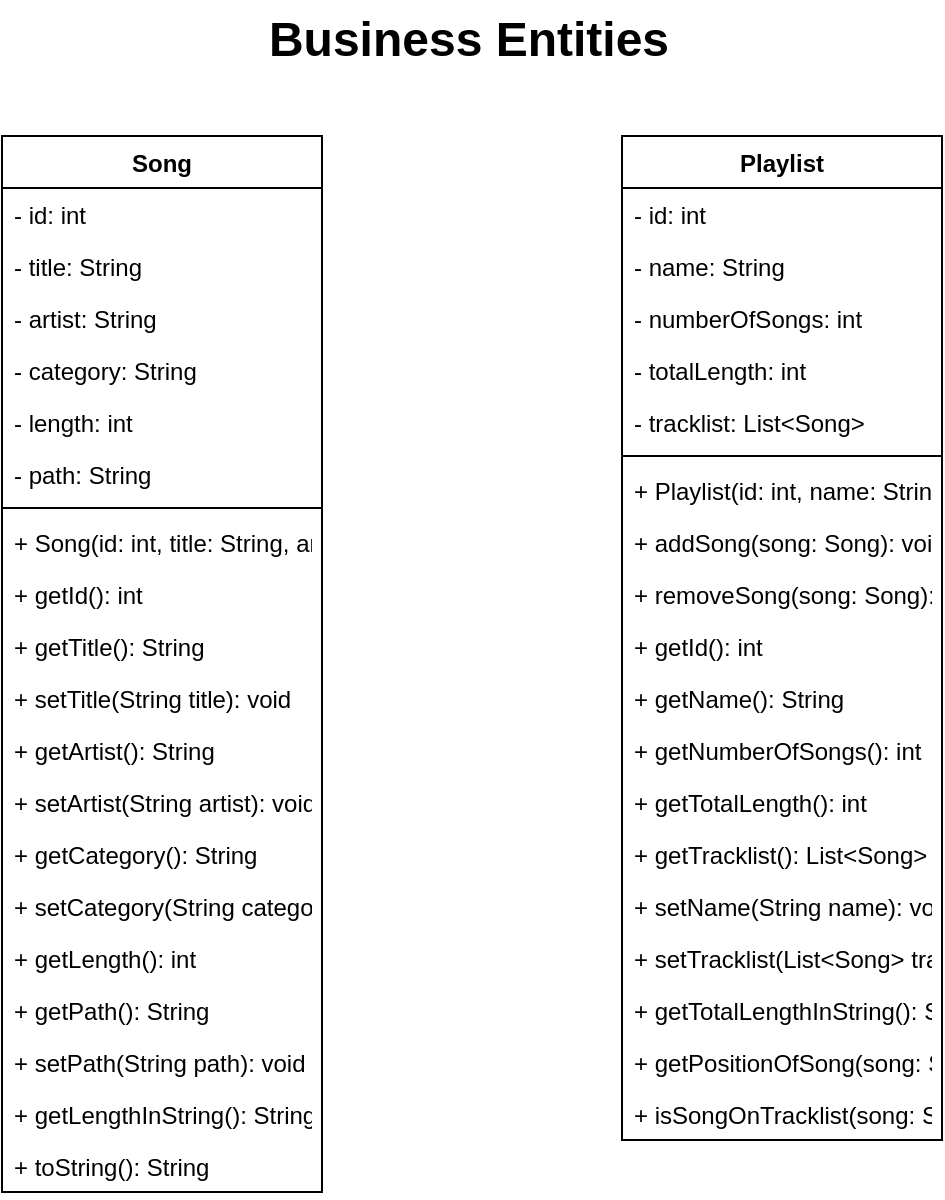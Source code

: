 <mxfile version="12.4.1" type="device" pages="1"><diagram id="JQYvlx9lMwVVDKHCudrQ" name="Page-1"><mxGraphModel dx="868" dy="471" grid="1" gridSize="10" guides="1" tooltips="1" connect="1" arrows="1" fold="1" page="1" pageScale="1" pageWidth="827" pageHeight="1169" math="0" shadow="0"><root><mxCell id="0"/><mxCell id="1" parent="0"/><mxCell id="7lrk87-InhXT2wYnmWgB-5" value="Playlist" style="swimlane;fontStyle=1;align=center;verticalAlign=top;childLayout=stackLayout;horizontal=1;startSize=26;horizontalStack=0;resizeParent=1;resizeParentMax=0;resizeLast=0;collapsible=1;marginBottom=0;" parent="1" vertex="1"><mxGeometry x="490" y="108" width="160" height="502" as="geometry"/></mxCell><mxCell id="7lrk87-InhXT2wYnmWgB-6" value="- id: int" style="text;strokeColor=none;fillColor=none;align=left;verticalAlign=top;spacingLeft=4;spacingRight=4;overflow=hidden;rotatable=0;points=[[0,0.5],[1,0.5]];portConstraint=eastwest;" parent="7lrk87-InhXT2wYnmWgB-5" vertex="1"><mxGeometry y="26" width="160" height="26" as="geometry"/></mxCell><mxCell id="7lrk87-InhXT2wYnmWgB-35" value="- name: String" style="text;strokeColor=none;fillColor=none;align=left;verticalAlign=top;spacingLeft=4;spacingRight=4;overflow=hidden;rotatable=0;points=[[0,0.5],[1,0.5]];portConstraint=eastwest;" parent="7lrk87-InhXT2wYnmWgB-5" vertex="1"><mxGeometry y="52" width="160" height="26" as="geometry"/></mxCell><mxCell id="7lrk87-InhXT2wYnmWgB-37" value="- numberOfSongs: int" style="text;strokeColor=none;fillColor=none;align=left;verticalAlign=top;spacingLeft=4;spacingRight=4;overflow=hidden;rotatable=0;points=[[0,0.5],[1,0.5]];portConstraint=eastwest;" parent="7lrk87-InhXT2wYnmWgB-5" vertex="1"><mxGeometry y="78" width="160" height="26" as="geometry"/></mxCell><mxCell id="7lrk87-InhXT2wYnmWgB-36" value="- totalLength: int" style="text;strokeColor=none;fillColor=none;align=left;verticalAlign=top;spacingLeft=4;spacingRight=4;overflow=hidden;rotatable=0;points=[[0,0.5],[1,0.5]];portConstraint=eastwest;" parent="7lrk87-InhXT2wYnmWgB-5" vertex="1"><mxGeometry y="104" width="160" height="26" as="geometry"/></mxCell><mxCell id="7lrk87-InhXT2wYnmWgB-34" value="- tracklist: List&lt;Song&gt;" style="text;strokeColor=none;fillColor=none;align=left;verticalAlign=top;spacingLeft=4;spacingRight=4;overflow=hidden;rotatable=0;points=[[0,0.5],[1,0.5]];portConstraint=eastwest;" parent="7lrk87-InhXT2wYnmWgB-5" vertex="1"><mxGeometry y="130" width="160" height="26" as="geometry"/></mxCell><mxCell id="7lrk87-InhXT2wYnmWgB-7" value="" style="line;strokeWidth=1;fillColor=none;align=left;verticalAlign=middle;spacingTop=-1;spacingLeft=3;spacingRight=3;rotatable=0;labelPosition=right;points=[];portConstraint=eastwest;" parent="7lrk87-InhXT2wYnmWgB-5" vertex="1"><mxGeometry y="156" width="160" height="8" as="geometry"/></mxCell><mxCell id="7lrk87-InhXT2wYnmWgB-8" value="+ Playlist(id: int, name: String)" style="text;strokeColor=none;fillColor=none;align=left;verticalAlign=top;spacingLeft=4;spacingRight=4;overflow=hidden;rotatable=0;points=[[0,0.5],[1,0.5]];portConstraint=eastwest;" parent="7lrk87-InhXT2wYnmWgB-5" vertex="1"><mxGeometry y="164" width="160" height="26" as="geometry"/></mxCell><mxCell id="7lrk87-InhXT2wYnmWgB-38" value="+ addSong(song: Song): void" style="text;strokeColor=none;fillColor=none;align=left;verticalAlign=top;spacingLeft=4;spacingRight=4;overflow=hidden;rotatable=0;points=[[0,0.5],[1,0.5]];portConstraint=eastwest;" parent="7lrk87-InhXT2wYnmWgB-5" vertex="1"><mxGeometry y="190" width="160" height="26" as="geometry"/></mxCell><mxCell id="7lrk87-InhXT2wYnmWgB-39" value="+ removeSong(song: Song): void" style="text;strokeColor=none;fillColor=none;align=left;verticalAlign=top;spacingLeft=4;spacingRight=4;overflow=hidden;rotatable=0;points=[[0,0.5],[1,0.5]];portConstraint=eastwest;" parent="7lrk87-InhXT2wYnmWgB-5" vertex="1"><mxGeometry y="216" width="160" height="26" as="geometry"/></mxCell><mxCell id="7lrk87-InhXT2wYnmWgB-40" value="+ getId(): int" style="text;strokeColor=none;fillColor=none;align=left;verticalAlign=top;spacingLeft=4;spacingRight=4;overflow=hidden;rotatable=0;points=[[0,0.5],[1,0.5]];portConstraint=eastwest;" parent="7lrk87-InhXT2wYnmWgB-5" vertex="1"><mxGeometry y="242" width="160" height="26" as="geometry"/></mxCell><mxCell id="7lrk87-InhXT2wYnmWgB-41" value="+ getName(): String" style="text;strokeColor=none;fillColor=none;align=left;verticalAlign=top;spacingLeft=4;spacingRight=4;overflow=hidden;rotatable=0;points=[[0,0.5],[1,0.5]];portConstraint=eastwest;" parent="7lrk87-InhXT2wYnmWgB-5" vertex="1"><mxGeometry y="268" width="160" height="26" as="geometry"/></mxCell><mxCell id="7lrk87-InhXT2wYnmWgB-42" value="+ getNumberOfSongs(): int" style="text;strokeColor=none;fillColor=none;align=left;verticalAlign=top;spacingLeft=4;spacingRight=4;overflow=hidden;rotatable=0;points=[[0,0.5],[1,0.5]];portConstraint=eastwest;" parent="7lrk87-InhXT2wYnmWgB-5" vertex="1"><mxGeometry y="294" width="160" height="26" as="geometry"/></mxCell><mxCell id="7lrk87-InhXT2wYnmWgB-43" value="+ getTotalLength(): int" style="text;strokeColor=none;fillColor=none;align=left;verticalAlign=top;spacingLeft=4;spacingRight=4;overflow=hidden;rotatable=0;points=[[0,0.5],[1,0.5]];portConstraint=eastwest;" parent="7lrk87-InhXT2wYnmWgB-5" vertex="1"><mxGeometry y="320" width="160" height="26" as="geometry"/></mxCell><mxCell id="7lrk87-InhXT2wYnmWgB-44" value="+ getTracklist(): List&lt;Song&gt;" style="text;strokeColor=none;fillColor=none;align=left;verticalAlign=top;spacingLeft=4;spacingRight=4;overflow=hidden;rotatable=0;points=[[0,0.5],[1,0.5]];portConstraint=eastwest;" parent="7lrk87-InhXT2wYnmWgB-5" vertex="1"><mxGeometry y="346" width="160" height="26" as="geometry"/></mxCell><mxCell id="7lrk87-InhXT2wYnmWgB-45" value="+ setName(String name): void" style="text;strokeColor=none;fillColor=none;align=left;verticalAlign=top;spacingLeft=4;spacingRight=4;overflow=hidden;rotatable=0;points=[[0,0.5],[1,0.5]];portConstraint=eastwest;" parent="7lrk87-InhXT2wYnmWgB-5" vertex="1"><mxGeometry y="372" width="160" height="26" as="geometry"/></mxCell><mxCell id="7lrk87-InhXT2wYnmWgB-46" value="+ setTracklist(List&lt;Song&gt; tracklist): void" style="text;strokeColor=none;fillColor=none;align=left;verticalAlign=top;spacingLeft=4;spacingRight=4;overflow=hidden;rotatable=0;points=[[0,0.5],[1,0.5]];portConstraint=eastwest;" parent="7lrk87-InhXT2wYnmWgB-5" vertex="1"><mxGeometry y="398" width="160" height="26" as="geometry"/></mxCell><mxCell id="7lrk87-InhXT2wYnmWgB-47" value="+ getTotalLengthInString(): String" style="text;strokeColor=none;fillColor=none;align=left;verticalAlign=top;spacingLeft=4;spacingRight=4;overflow=hidden;rotatable=0;points=[[0,0.5],[1,0.5]];portConstraint=eastwest;" parent="7lrk87-InhXT2wYnmWgB-5" vertex="1"><mxGeometry y="424" width="160" height="26" as="geometry"/></mxCell><mxCell id="7lrk87-InhXT2wYnmWgB-48" value="+ getPositionOfSong(song: Song): int" style="text;strokeColor=none;fillColor=none;align=left;verticalAlign=top;spacingLeft=4;spacingRight=4;overflow=hidden;rotatable=0;points=[[0,0.5],[1,0.5]];portConstraint=eastwest;" parent="7lrk87-InhXT2wYnmWgB-5" vertex="1"><mxGeometry y="450" width="160" height="26" as="geometry"/></mxCell><mxCell id="7lrk87-InhXT2wYnmWgB-49" value="+ isSongOnTracklist(song: Song): boolean" style="text;strokeColor=none;fillColor=none;align=left;verticalAlign=top;spacingLeft=4;spacingRight=4;overflow=hidden;rotatable=0;points=[[0,0.5],[1,0.5]];portConstraint=eastwest;" parent="7lrk87-InhXT2wYnmWgB-5" vertex="1"><mxGeometry y="476" width="160" height="26" as="geometry"/></mxCell><mxCell id="7lrk87-InhXT2wYnmWgB-13" value="Song" style="swimlane;fontStyle=1;align=center;verticalAlign=top;childLayout=stackLayout;horizontal=1;startSize=26;horizontalStack=0;resizeParent=1;resizeParentMax=0;resizeLast=0;collapsible=1;marginBottom=0;" parent="1" vertex="1"><mxGeometry x="180" y="108" width="160" height="528" as="geometry"/></mxCell><mxCell id="7lrk87-InhXT2wYnmWgB-14" value="- id: int" style="text;strokeColor=none;fillColor=none;align=left;verticalAlign=top;spacingLeft=4;spacingRight=4;overflow=hidden;rotatable=0;points=[[0,0.5],[1,0.5]];portConstraint=eastwest;" parent="7lrk87-InhXT2wYnmWgB-13" vertex="1"><mxGeometry y="26" width="160" height="26" as="geometry"/></mxCell><mxCell id="7lrk87-InhXT2wYnmWgB-17" value="- title: String" style="text;strokeColor=none;fillColor=none;align=left;verticalAlign=top;spacingLeft=4;spacingRight=4;overflow=hidden;rotatable=0;points=[[0,0.5],[1,0.5]];portConstraint=eastwest;" parent="7lrk87-InhXT2wYnmWgB-13" vertex="1"><mxGeometry y="52" width="160" height="26" as="geometry"/></mxCell><mxCell id="7lrk87-InhXT2wYnmWgB-20" value="- artist: String" style="text;strokeColor=none;fillColor=none;align=left;verticalAlign=top;spacingLeft=4;spacingRight=4;overflow=hidden;rotatable=0;points=[[0,0.5],[1,0.5]];portConstraint=eastwest;" parent="7lrk87-InhXT2wYnmWgB-13" vertex="1"><mxGeometry y="78" width="160" height="26" as="geometry"/></mxCell><mxCell id="7lrk87-InhXT2wYnmWgB-21" value="- category: String" style="text;strokeColor=none;fillColor=none;align=left;verticalAlign=top;spacingLeft=4;spacingRight=4;overflow=hidden;rotatable=0;points=[[0,0.5],[1,0.5]];portConstraint=eastwest;" parent="7lrk87-InhXT2wYnmWgB-13" vertex="1"><mxGeometry y="104" width="160" height="26" as="geometry"/></mxCell><mxCell id="7lrk87-InhXT2wYnmWgB-19" value="- length: int" style="text;strokeColor=none;fillColor=none;align=left;verticalAlign=top;spacingLeft=4;spacingRight=4;overflow=hidden;rotatable=0;points=[[0,0.5],[1,0.5]];portConstraint=eastwest;" parent="7lrk87-InhXT2wYnmWgB-13" vertex="1"><mxGeometry y="130" width="160" height="26" as="geometry"/></mxCell><mxCell id="7lrk87-InhXT2wYnmWgB-18" value="- path: String" style="text;strokeColor=none;fillColor=none;align=left;verticalAlign=top;spacingLeft=4;spacingRight=4;overflow=hidden;rotatable=0;points=[[0,0.5],[1,0.5]];portConstraint=eastwest;" parent="7lrk87-InhXT2wYnmWgB-13" vertex="1"><mxGeometry y="156" width="160" height="26" as="geometry"/></mxCell><mxCell id="7lrk87-InhXT2wYnmWgB-15" value="" style="line;strokeWidth=1;fillColor=none;align=left;verticalAlign=middle;spacingTop=-1;spacingLeft=3;spacingRight=3;rotatable=0;labelPosition=right;points=[];portConstraint=eastwest;" parent="7lrk87-InhXT2wYnmWgB-13" vertex="1"><mxGeometry y="182" width="160" height="8" as="geometry"/></mxCell><mxCell id="7lrk87-InhXT2wYnmWgB-16" value="+ Song(id: int, title: String, artist: String, length: int, path: String)" style="text;strokeColor=none;fillColor=none;align=left;verticalAlign=top;spacingLeft=4;spacingRight=4;overflow=hidden;rotatable=0;points=[[0,0.5],[1,0.5]];portConstraint=eastwest;" parent="7lrk87-InhXT2wYnmWgB-13" vertex="1"><mxGeometry y="190" width="160" height="26" as="geometry"/></mxCell><mxCell id="7lrk87-InhXT2wYnmWgB-22" value="+ getId(): int" style="text;strokeColor=none;fillColor=none;align=left;verticalAlign=top;spacingLeft=4;spacingRight=4;overflow=hidden;rotatable=0;points=[[0,0.5],[1,0.5]];portConstraint=eastwest;" parent="7lrk87-InhXT2wYnmWgB-13" vertex="1"><mxGeometry y="216" width="160" height="26" as="geometry"/></mxCell><mxCell id="7lrk87-InhXT2wYnmWgB-23" value="+ getTitle(): String" style="text;strokeColor=none;fillColor=none;align=left;verticalAlign=top;spacingLeft=4;spacingRight=4;overflow=hidden;rotatable=0;points=[[0,0.5],[1,0.5]];portConstraint=eastwest;" parent="7lrk87-InhXT2wYnmWgB-13" vertex="1"><mxGeometry y="242" width="160" height="26" as="geometry"/></mxCell><mxCell id="7lrk87-InhXT2wYnmWgB-24" value="+ setTitle(String title): void" style="text;strokeColor=none;fillColor=none;align=left;verticalAlign=top;spacingLeft=4;spacingRight=4;overflow=hidden;rotatable=0;points=[[0,0.5],[1,0.5]];portConstraint=eastwest;" parent="7lrk87-InhXT2wYnmWgB-13" vertex="1"><mxGeometry y="268" width="160" height="26" as="geometry"/></mxCell><mxCell id="7lrk87-InhXT2wYnmWgB-25" value="+ getArtist(): String" style="text;strokeColor=none;fillColor=none;align=left;verticalAlign=top;spacingLeft=4;spacingRight=4;overflow=hidden;rotatable=0;points=[[0,0.5],[1,0.5]];portConstraint=eastwest;" parent="7lrk87-InhXT2wYnmWgB-13" vertex="1"><mxGeometry y="294" width="160" height="26" as="geometry"/></mxCell><mxCell id="7lrk87-InhXT2wYnmWgB-26" value="+ setArtist(String artist): void" style="text;strokeColor=none;fillColor=none;align=left;verticalAlign=top;spacingLeft=4;spacingRight=4;overflow=hidden;rotatable=0;points=[[0,0.5],[1,0.5]];portConstraint=eastwest;" parent="7lrk87-InhXT2wYnmWgB-13" vertex="1"><mxGeometry y="320" width="160" height="26" as="geometry"/></mxCell><mxCell id="7lrk87-InhXT2wYnmWgB-27" value="+ getCategory(): String" style="text;strokeColor=none;fillColor=none;align=left;verticalAlign=top;spacingLeft=4;spacingRight=4;overflow=hidden;rotatable=0;points=[[0,0.5],[1,0.5]];portConstraint=eastwest;" parent="7lrk87-InhXT2wYnmWgB-13" vertex="1"><mxGeometry y="346" width="160" height="26" as="geometry"/></mxCell><mxCell id="7lrk87-InhXT2wYnmWgB-28" value="+ setCategory(String category): void" style="text;strokeColor=none;fillColor=none;align=left;verticalAlign=top;spacingLeft=4;spacingRight=4;overflow=hidden;rotatable=0;points=[[0,0.5],[1,0.5]];portConstraint=eastwest;" parent="7lrk87-InhXT2wYnmWgB-13" vertex="1"><mxGeometry y="372" width="160" height="26" as="geometry"/></mxCell><mxCell id="7lrk87-InhXT2wYnmWgB-29" value="+ getLength(): int" style="text;strokeColor=none;fillColor=none;align=left;verticalAlign=top;spacingLeft=4;spacingRight=4;overflow=hidden;rotatable=0;points=[[0,0.5],[1,0.5]];portConstraint=eastwest;" parent="7lrk87-InhXT2wYnmWgB-13" vertex="1"><mxGeometry y="398" width="160" height="26" as="geometry"/></mxCell><mxCell id="7lrk87-InhXT2wYnmWgB-30" value="+ getPath(): String" style="text;strokeColor=none;fillColor=none;align=left;verticalAlign=top;spacingLeft=4;spacingRight=4;overflow=hidden;rotatable=0;points=[[0,0.5],[1,0.5]];portConstraint=eastwest;" parent="7lrk87-InhXT2wYnmWgB-13" vertex="1"><mxGeometry y="424" width="160" height="26" as="geometry"/></mxCell><mxCell id="7lrk87-InhXT2wYnmWgB-31" value="+ setPath(String path): void" style="text;strokeColor=none;fillColor=none;align=left;verticalAlign=top;spacingLeft=4;spacingRight=4;overflow=hidden;rotatable=0;points=[[0,0.5],[1,0.5]];portConstraint=eastwest;" parent="7lrk87-InhXT2wYnmWgB-13" vertex="1"><mxGeometry y="450" width="160" height="26" as="geometry"/></mxCell><mxCell id="7lrk87-InhXT2wYnmWgB-32" value="+ getLengthInString(): String" style="text;strokeColor=none;fillColor=none;align=left;verticalAlign=top;spacingLeft=4;spacingRight=4;overflow=hidden;rotatable=0;points=[[0,0.5],[1,0.5]];portConstraint=eastwest;" parent="7lrk87-InhXT2wYnmWgB-13" vertex="1"><mxGeometry y="476" width="160" height="26" as="geometry"/></mxCell><mxCell id="7lrk87-InhXT2wYnmWgB-33" value="+ toString(): String" style="text;strokeColor=none;fillColor=none;align=left;verticalAlign=top;spacingLeft=4;spacingRight=4;overflow=hidden;rotatable=0;points=[[0,0.5],[1,0.5]];portConstraint=eastwest;" parent="7lrk87-InhXT2wYnmWgB-13" vertex="1"><mxGeometry y="502" width="160" height="26" as="geometry"/></mxCell><mxCell id="7lrk87-InhXT2wYnmWgB-52" value="Business Entities" style="text;strokeColor=none;fillColor=none;html=1;fontSize=24;fontStyle=1;verticalAlign=middle;align=center;" parent="1" vertex="1"><mxGeometry x="363" y="40" width="100" height="40" as="geometry"/></mxCell></root></mxGraphModel></diagram></mxfile>